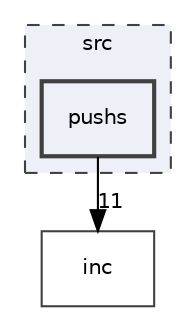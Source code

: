 digraph "src/pushs"
{
 // LATEX_PDF_SIZE
  edge [fontname="Helvetica",fontsize="10",labelfontname="Helvetica",labelfontsize="10"];
  node [fontname="Helvetica",fontsize="10",shape=record];
  compound=true
  subgraph clusterdir_68267d1309a1af8e8297ef4c3efbcdba {
    graph [ bgcolor="#edf0f7", pencolor="grey25", style="filled,dashed,", label="src", fontname="Helvetica", fontsize="10", URL="dir_68267d1309a1af8e8297ef4c3efbcdba.html"]
  dir_8831ffa531f05d12a43027139a180f39 [shape=box, label="pushs", style="filled,bold,", fillcolor="#edf0f7", color="grey25", URL="dir_8831ffa531f05d12a43027139a180f39.html"];
  }
  dir_bfccd401955b95cf8c75461437045ac0 [shape=box, label="inc", style="", fillcolor="#edf0f7", color="grey25", URL="dir_bfccd401955b95cf8c75461437045ac0.html"];
  dir_8831ffa531f05d12a43027139a180f39->dir_bfccd401955b95cf8c75461437045ac0 [headlabel="11", labeldistance=1.5 headhref="dir_000005_000003.html"];
}
